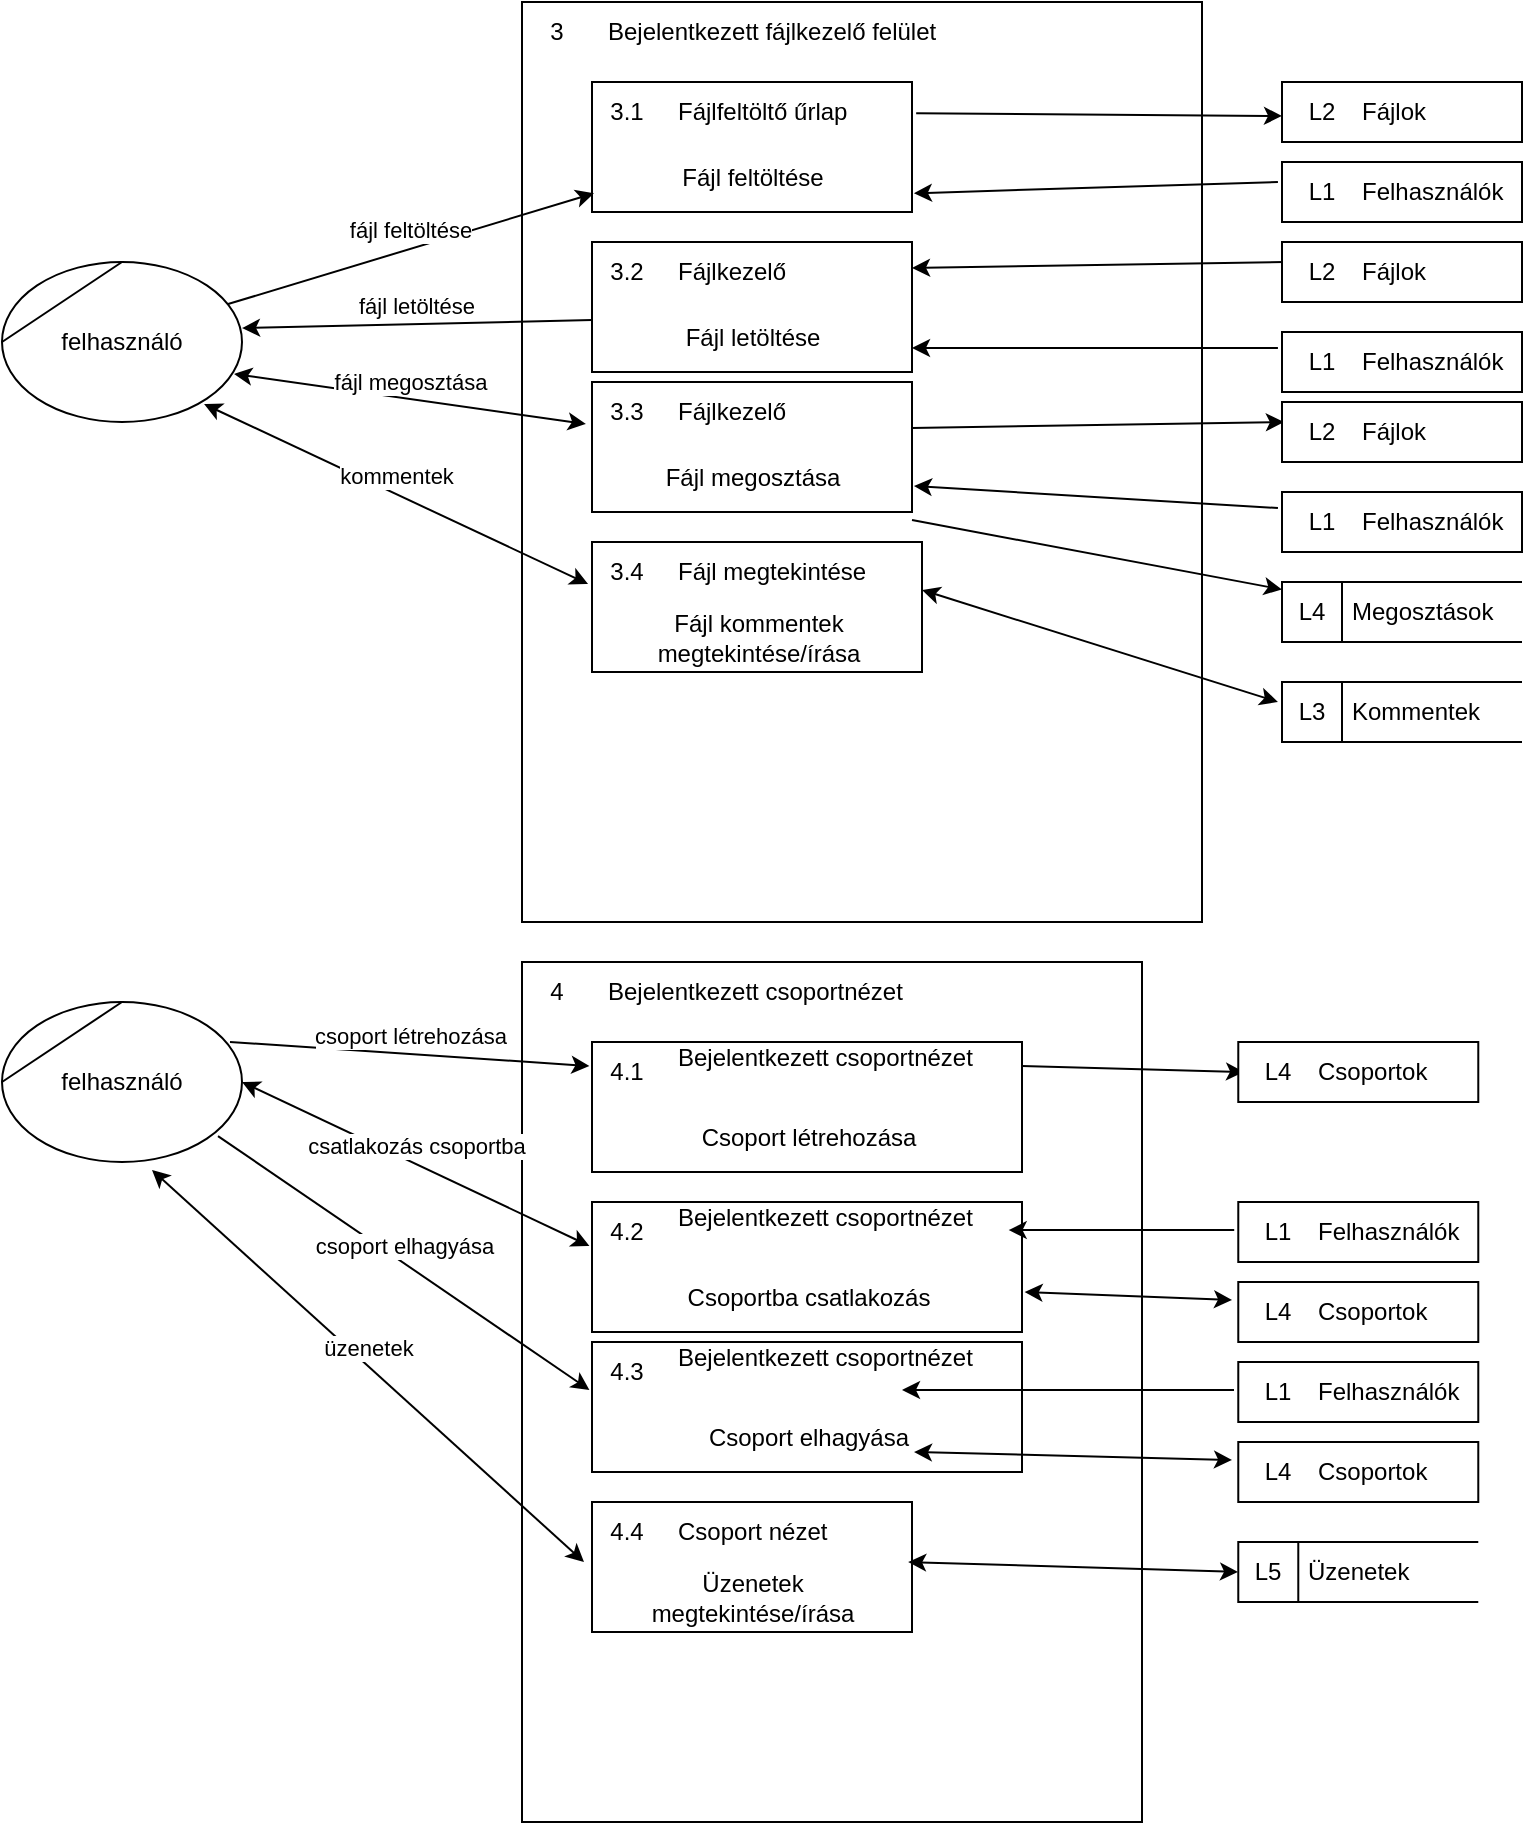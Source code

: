 <mxfile version="20.8.20"><diagram name="Page-1" id="6DX93aW98wJPo19K-ddq"><mxGraphModel dx="821" dy="747" grid="1" gridSize="10" guides="1" tooltips="1" connect="1" arrows="1" fold="1" page="1" pageScale="1" pageWidth="850" pageHeight="1100" math="0" shadow="0"><root><mxCell id="0"/><mxCell id="1" parent="0"/><mxCell id="KDVa2ICeafjEA2x_ZxKe-20" value="felhasználó" style="shape=stencil(tZRtjoMgEIZPw98GJR6gYXfvQe10nZQCAbYft99RNKlW7GajiTGZeeXhnZGBCRka5YCVvGHig5VlwTm9Kb5NYhUc1DElr8qjOmhISojenuGGx9gz0DTgMbaq+GR8T9+0j5C1NYYgaE0YKU86wRQaWsvvCdZv/xhFjvgXiOB7kynLyq+/Y3fVNuBiI79j7OB+db/rgceOi61+3Grg4v9YISmTO9xCHlR9/vb2xxxnzYDW6AK8OfLTeZzO66ynzM5CnqyHBUsn1DqN9UITnWoH/kUY5Iu9PtVUzRY1jx4IGk22K9UioSs+44+uvFxl3bKX1nTZdE12iV8=);whiteSpace=wrap;html=1;" vertex="1" parent="1"><mxGeometry x="40" y="180" width="120" height="80" as="geometry"/></mxCell><mxCell id="KDVa2ICeafjEA2x_ZxKe-21" value="" style="html=1;dashed=0;whitespace=wrap;shape=mxgraph.dfd.process;align=center;container=1;collapsible=0;spacingTop=30;" vertex="1" parent="1"><mxGeometry x="300" y="50" width="340" height="460" as="geometry"/></mxCell><mxCell id="KDVa2ICeafjEA2x_ZxKe-22" value="3" style="text;html=1;strokeColor=none;fillColor=none;align=center;verticalAlign=middle;whiteSpace=wrap;rounded=0;movable=0;resizable=0;rotatable=0;cloneable=0;deletable=0;connectable=0;allowArrows=0;pointerEvents=1;" vertex="1" parent="KDVa2ICeafjEA2x_ZxKe-21"><mxGeometry width="35" height="30" as="geometry"/></mxCell><mxCell id="KDVa2ICeafjEA2x_ZxKe-23" value="Bejelentkezett fájlkezelő felület" style="text;html=1;strokeColor=none;fillColor=none;align=left;verticalAlign=middle;whiteSpace=wrap;rounded=0;movable=0;resizable=0;connectable=0;allowArrows=0;rotatable=0;cloneable=0;deletable=0;spacingLeft=6;autosize=1;resizeWidth=0;" vertex="1" parent="KDVa2ICeafjEA2x_ZxKe-21"><mxGeometry x="35" width="190" height="30" as="geometry"/></mxCell><mxCell id="KDVa2ICeafjEA2x_ZxKe-81" value="Fájl kommentek&lt;br&gt;megtekintése/írása" style="html=1;dashed=0;whitespace=wrap;shape=mxgraph.dfd.process;align=center;container=1;collapsible=0;spacingTop=30;" vertex="1" parent="KDVa2ICeafjEA2x_ZxKe-21"><mxGeometry x="35" y="270" width="165" height="65" as="geometry"/></mxCell><mxCell id="KDVa2ICeafjEA2x_ZxKe-82" value="3.4" style="text;html=1;strokeColor=none;fillColor=none;align=center;verticalAlign=middle;whiteSpace=wrap;rounded=0;movable=0;resizable=0;rotatable=0;cloneable=0;deletable=0;connectable=0;allowArrows=0;pointerEvents=1;" vertex="1" parent="KDVa2ICeafjEA2x_ZxKe-81"><mxGeometry width="35" height="30" as="geometry"/></mxCell><mxCell id="KDVa2ICeafjEA2x_ZxKe-83" value="Fájl megtekintése" style="text;html=1;strokeColor=none;fillColor=none;align=left;verticalAlign=middle;whiteSpace=wrap;rounded=0;movable=0;resizable=0;connectable=0;allowArrows=0;rotatable=0;cloneable=0;deletable=0;spacingLeft=6;autosize=1;resizeWidth=0;" vertex="1" parent="KDVa2ICeafjEA2x_ZxKe-81"><mxGeometry x="35" width="130" height="30" as="geometry"/></mxCell><mxCell id="KDVa2ICeafjEA2x_ZxKe-85" value="Fájl feltöltése" style="html=1;dashed=0;whitespace=wrap;shape=mxgraph.dfd.process2;align=center;container=1;collapsible=0;spacingTop=30;" vertex="1" parent="KDVa2ICeafjEA2x_ZxKe-21"><mxGeometry x="35" y="40" width="160" height="65" as="geometry"/></mxCell><mxCell id="KDVa2ICeafjEA2x_ZxKe-86" value="3.1" style="text;html=1;strokeColor=none;fillColor=none;align=center;verticalAlign=middle;whiteSpace=wrap;rounded=0;connectable=0;allowArrows=0;editable=1;movable=0;resizable=0;rotatable=0;deletable=0;locked=0;cloneable=0;" vertex="1" parent="KDVa2ICeafjEA2x_ZxKe-85"><mxGeometry width="35" height="30" as="geometry"/></mxCell><mxCell id="KDVa2ICeafjEA2x_ZxKe-87" value="Fájlfeltöltő űrlap" style="text;strokeColor=none;fillColor=none;align=left;verticalAlign=middle;whiteSpace=wrap;rounded=0;autosize=1;connectable=0;allowArrows=0;movable=0;resizable=0;rotatable=0;deletable=0;cloneable=0;spacingLeft=6;fontStyle=0;html=1;" vertex="1" parent="KDVa2ICeafjEA2x_ZxKe-85"><mxGeometry x="35" width="110" height="30" as="geometry"/></mxCell><mxCell id="KDVa2ICeafjEA2x_ZxKe-89" value="Fájl letöltése" style="html=1;dashed=0;whitespace=wrap;shape=mxgraph.dfd.process2;align=center;container=1;collapsible=0;spacingTop=30;" vertex="1" parent="KDVa2ICeafjEA2x_ZxKe-21"><mxGeometry x="35" y="120" width="160" height="65" as="geometry"/></mxCell><mxCell id="KDVa2ICeafjEA2x_ZxKe-90" value="3.2" style="text;html=1;strokeColor=none;fillColor=none;align=center;verticalAlign=middle;whiteSpace=wrap;rounded=0;connectable=0;allowArrows=0;editable=1;movable=0;resizable=0;rotatable=0;deletable=0;locked=0;cloneable=0;" vertex="1" parent="KDVa2ICeafjEA2x_ZxKe-89"><mxGeometry width="35" height="30" as="geometry"/></mxCell><mxCell id="KDVa2ICeafjEA2x_ZxKe-91" value="Fájlkezelő" style="text;strokeColor=none;fillColor=none;align=left;verticalAlign=middle;whiteSpace=wrap;rounded=0;autosize=1;connectable=0;allowArrows=0;movable=0;resizable=0;rotatable=0;deletable=0;cloneable=0;spacingLeft=6;fontStyle=0;html=1;" vertex="1" parent="KDVa2ICeafjEA2x_ZxKe-89"><mxGeometry x="35" width="80" height="30" as="geometry"/></mxCell><mxCell id="KDVa2ICeafjEA2x_ZxKe-92" value="Fájl megosztása" style="html=1;dashed=0;whitespace=wrap;shape=mxgraph.dfd.process2;align=center;container=1;collapsible=0;spacingTop=30;" vertex="1" parent="KDVa2ICeafjEA2x_ZxKe-21"><mxGeometry x="35" y="190" width="160" height="65" as="geometry"/></mxCell><mxCell id="KDVa2ICeafjEA2x_ZxKe-93" value="3.3" style="text;html=1;strokeColor=none;fillColor=none;align=center;verticalAlign=middle;whiteSpace=wrap;rounded=0;connectable=0;allowArrows=0;editable=1;movable=0;resizable=0;rotatable=0;deletable=0;locked=0;cloneable=0;" vertex="1" parent="KDVa2ICeafjEA2x_ZxKe-92"><mxGeometry width="35" height="30" as="geometry"/></mxCell><mxCell id="KDVa2ICeafjEA2x_ZxKe-94" value="Fájlkezelő" style="text;strokeColor=none;fillColor=none;align=left;verticalAlign=middle;whiteSpace=wrap;rounded=0;autosize=1;connectable=0;allowArrows=0;movable=0;resizable=0;rotatable=0;deletable=0;cloneable=0;spacingLeft=6;fontStyle=0;html=1;" vertex="1" parent="KDVa2ICeafjEA2x_ZxKe-92"><mxGeometry x="35" width="80" height="30" as="geometry"/></mxCell><mxCell id="KDVa2ICeafjEA2x_ZxKe-24" value="fájl feltöltése" style="endArrow=classic;html=1;rounded=0;verticalAlign=bottom;exitX=0.942;exitY=0.263;exitDx=0;exitDy=0;exitPerimeter=0;entryX=0.006;entryY=0.933;entryDx=0;entryDy=0;entryPerimeter=0;startArrow=none;startFill=0;" edge="1" parent="1" source="KDVa2ICeafjEA2x_ZxKe-20"><mxGeometry x="0.0" width="50" height="50" relative="1" as="geometry"><mxPoint x="161" y="201" as="sourcePoint"/><mxPoint x="335.96" y="145.645" as="targetPoint"/><mxPoint as="offset"/></mxGeometry></mxCell><mxCell id="KDVa2ICeafjEA2x_ZxKe-27" value="" style="endArrow=classic;html=1;rounded=0;verticalAlign=bottom;exitX=1.013;exitY=0.317;exitDx=0;exitDy=0;exitPerimeter=0;entryX=0;entryY=0.733;entryDx=0;entryDy=0;entryPerimeter=0;startArrow=none;startFill=0;" edge="1" parent="1"><mxGeometry width="50" height="50" relative="1" as="geometry"><mxPoint x="497.08" y="105.605" as="sourcePoint"/><mxPoint x="680" y="106.99" as="targetPoint"/></mxGeometry></mxCell><mxCell id="KDVa2ICeafjEA2x_ZxKe-28" value="Kommentek" style="html=1;dashed=0;whitespace=wrap;shape=mxgraph.dfd.dataStoreID;align=left;spacingLeft=33;container=1;collapsible=0;autosize=0;" vertex="1" parent="1"><mxGeometry x="680" y="390" width="120" height="30" as="geometry"/></mxCell><mxCell id="KDVa2ICeafjEA2x_ZxKe-29" value="L3" style="text;html=1;strokeColor=none;fillColor=none;align=center;verticalAlign=middle;whiteSpace=wrap;rounded=0;movable=0;resizable=0;rotatable=0;cloneable=0;deletable=0;allowArrows=0;connectable=0;" vertex="1" parent="KDVa2ICeafjEA2x_ZxKe-28"><mxGeometry width="30" height="30" as="geometry"/></mxCell><mxCell id="KDVa2ICeafjEA2x_ZxKe-30" value="Megosztások" style="html=1;dashed=0;whitespace=wrap;shape=mxgraph.dfd.dataStoreID;align=left;spacingLeft=33;container=1;collapsible=0;autosize=0;" vertex="1" parent="1"><mxGeometry x="680" y="340" width="120" height="30" as="geometry"/></mxCell><mxCell id="KDVa2ICeafjEA2x_ZxKe-31" value="L4" style="text;html=1;strokeColor=none;fillColor=none;align=center;verticalAlign=middle;whiteSpace=wrap;rounded=0;movable=0;resizable=0;rotatable=0;cloneable=0;deletable=0;allowArrows=0;connectable=0;" vertex="1" parent="KDVa2ICeafjEA2x_ZxKe-30"><mxGeometry width="30" height="30" as="geometry"/></mxCell><mxCell id="KDVa2ICeafjEA2x_ZxKe-32" value="" style="endArrow=classic;html=1;rounded=0;verticalAlign=bottom;startArrow=classic;startFill=1;entryX=-0.017;entryY=0.333;entryDx=0;entryDy=0;entryPerimeter=0;exitX=1;exitY=0.369;exitDx=0;exitDy=0;exitPerimeter=0;" edge="1" parent="1" target="KDVa2ICeafjEA2x_ZxKe-28" source="KDVa2ICeafjEA2x_ZxKe-81"><mxGeometry width="50" height="50" relative="1" as="geometry"><mxPoint x="500" y="430.429" as="sourcePoint"/><mxPoint x="650" y="409" as="targetPoint"/></mxGeometry></mxCell><mxCell id="KDVa2ICeafjEA2x_ZxKe-33" value="" style="endArrow=classic;html=1;rounded=0;verticalAlign=bottom;startArrow=none;startFill=0;exitX=1;exitY=0.985;exitDx=0;exitDy=0;exitPerimeter=0;" edge="1" parent="1" target="KDVa2ICeafjEA2x_ZxKe-30"><mxGeometry width="50" height="50" relative="1" as="geometry"><mxPoint x="495" y="309.025" as="sourcePoint"/><mxPoint x="700" y="300" as="targetPoint"/></mxGeometry></mxCell><mxCell id="KDVa2ICeafjEA2x_ZxKe-34" value="" style="html=1;dashed=0;whitespace=wrap;shape=mxgraph.dfd.process;align=center;container=1;collapsible=0;spacingTop=30;" vertex="1" parent="1"><mxGeometry x="300" y="530" width="310" height="430" as="geometry"/></mxCell><mxCell id="KDVa2ICeafjEA2x_ZxKe-35" value="4" style="text;html=1;strokeColor=none;fillColor=none;align=center;verticalAlign=middle;whiteSpace=wrap;rounded=0;movable=0;resizable=0;rotatable=0;cloneable=0;deletable=0;connectable=0;allowArrows=0;pointerEvents=1;" vertex="1" parent="KDVa2ICeafjEA2x_ZxKe-34"><mxGeometry width="35" height="30" as="geometry"/></mxCell><mxCell id="KDVa2ICeafjEA2x_ZxKe-36" value="Bejelentkezett csoportnézet" style="text;html=1;strokeColor=none;fillColor=none;align=left;verticalAlign=middle;whiteSpace=wrap;rounded=0;movable=0;resizable=0;connectable=0;allowArrows=0;rotatable=0;cloneable=0;deletable=0;spacingLeft=6;autosize=1;resizeWidth=0;" vertex="1" parent="KDVa2ICeafjEA2x_ZxKe-34"><mxGeometry x="35" width="180" height="30" as="geometry"/></mxCell><mxCell id="KDVa2ICeafjEA2x_ZxKe-95" value="Üzenetek&lt;br&gt;megtekintése/írása" style="html=1;dashed=0;whitespace=wrap;shape=mxgraph.dfd.process;align=center;container=1;collapsible=0;spacingTop=30;" vertex="1" parent="KDVa2ICeafjEA2x_ZxKe-34"><mxGeometry x="35" y="270" width="160" height="65" as="geometry"/></mxCell><mxCell id="KDVa2ICeafjEA2x_ZxKe-96" value="4.4" style="text;html=1;strokeColor=none;fillColor=none;align=center;verticalAlign=middle;whiteSpace=wrap;rounded=0;movable=0;resizable=0;rotatable=0;cloneable=0;deletable=0;connectable=0;allowArrows=0;pointerEvents=1;" vertex="1" parent="KDVa2ICeafjEA2x_ZxKe-95"><mxGeometry width="35" height="30" as="geometry"/></mxCell><mxCell id="KDVa2ICeafjEA2x_ZxKe-97" value="Csoport nézet" style="text;html=1;strokeColor=none;fillColor=none;align=left;verticalAlign=middle;whiteSpace=wrap;rounded=0;movable=0;resizable=0;connectable=0;allowArrows=0;rotatable=0;cloneable=0;deletable=0;spacingLeft=6;autosize=1;resizeWidth=0;" vertex="1" parent="KDVa2ICeafjEA2x_ZxKe-95"><mxGeometry x="35" width="100" height="30" as="geometry"/></mxCell><mxCell id="KDVa2ICeafjEA2x_ZxKe-98" value="Csoport létrehozása" style="html=1;dashed=0;whitespace=wrap;shape=mxgraph.dfd.process2;align=center;container=1;collapsible=0;spacingTop=30;" vertex="1" parent="KDVa2ICeafjEA2x_ZxKe-34"><mxGeometry x="35" y="40" width="215" height="65" as="geometry"/></mxCell><mxCell id="KDVa2ICeafjEA2x_ZxKe-99" value="4.1" style="text;html=1;strokeColor=none;fillColor=none;align=center;verticalAlign=middle;whiteSpace=wrap;rounded=0;connectable=0;allowArrows=0;editable=1;movable=0;resizable=0;rotatable=0;deletable=0;locked=0;cloneable=0;" vertex="1" parent="KDVa2ICeafjEA2x_ZxKe-98"><mxGeometry width="35" height="30" as="geometry"/></mxCell><mxCell id="KDVa2ICeafjEA2x_ZxKe-100" value="&#xA;Bejelentkezett csoportnézet&#xA;&#xA;" style="text;strokeColor=none;fillColor=none;align=left;verticalAlign=middle;whiteSpace=wrap;rounded=0;autosize=1;connectable=0;allowArrows=0;movable=0;resizable=0;rotatable=0;deletable=0;cloneable=0;spacingLeft=6;fontStyle=0;html=1;" vertex="1" parent="KDVa2ICeafjEA2x_ZxKe-98"><mxGeometry x="35" y="-15" width="180" height="60" as="geometry"/></mxCell><mxCell id="KDVa2ICeafjEA2x_ZxKe-101" value="Csoportba csatlakozás" style="html=1;dashed=0;whitespace=wrap;shape=mxgraph.dfd.process2;align=center;container=1;collapsible=0;spacingTop=30;" vertex="1" parent="KDVa2ICeafjEA2x_ZxKe-34"><mxGeometry x="35" y="120" width="215" height="65" as="geometry"/></mxCell><mxCell id="KDVa2ICeafjEA2x_ZxKe-102" value="4.2" style="text;html=1;strokeColor=none;fillColor=none;align=center;verticalAlign=middle;whiteSpace=wrap;rounded=0;connectable=0;allowArrows=0;editable=1;movable=0;resizable=0;rotatable=0;deletable=0;locked=0;cloneable=0;" vertex="1" parent="KDVa2ICeafjEA2x_ZxKe-101"><mxGeometry width="35" height="30" as="geometry"/></mxCell><mxCell id="KDVa2ICeafjEA2x_ZxKe-103" value="&#xA;Bejelentkezett csoportnézet&#xA;&#xA;" style="text;strokeColor=none;fillColor=none;align=left;verticalAlign=middle;whiteSpace=wrap;rounded=0;autosize=1;connectable=0;allowArrows=0;movable=0;resizable=0;rotatable=0;deletable=0;cloneable=0;spacingLeft=6;fontStyle=0;html=1;" vertex="1" parent="KDVa2ICeafjEA2x_ZxKe-101"><mxGeometry x="35" y="-15" width="180" height="60" as="geometry"/></mxCell><mxCell id="KDVa2ICeafjEA2x_ZxKe-104" value="Csoport elhagyása" style="html=1;dashed=0;whitespace=wrap;shape=mxgraph.dfd.process2;align=center;container=1;collapsible=0;spacingTop=30;" vertex="1" parent="KDVa2ICeafjEA2x_ZxKe-34"><mxGeometry x="35" y="190" width="215" height="65" as="geometry"/></mxCell><mxCell id="KDVa2ICeafjEA2x_ZxKe-105" value="4.3" style="text;html=1;strokeColor=none;fillColor=none;align=center;verticalAlign=middle;whiteSpace=wrap;rounded=0;connectable=0;allowArrows=0;editable=1;movable=0;resizable=0;rotatable=0;deletable=0;locked=0;cloneable=0;" vertex="1" parent="KDVa2ICeafjEA2x_ZxKe-104"><mxGeometry width="35" height="30" as="geometry"/></mxCell><mxCell id="KDVa2ICeafjEA2x_ZxKe-106" value="&#xA;Bejelentkezett csoportnézet&#xA;&#xA;" style="text;strokeColor=none;fillColor=none;align=left;verticalAlign=middle;whiteSpace=wrap;rounded=0;autosize=1;connectable=0;allowArrows=0;movable=0;resizable=0;rotatable=0;deletable=0;cloneable=0;spacingLeft=6;fontStyle=0;html=1;" vertex="1" parent="KDVa2ICeafjEA2x_ZxKe-104"><mxGeometry x="35" y="-15" width="180" height="60" as="geometry"/></mxCell><mxCell id="KDVa2ICeafjEA2x_ZxKe-37" value="felhasználó" style="shape=stencil(tZRtjoMgEIZPw98GJR6gYXfvQe10nZQCAbYft99RNKlW7GajiTGZeeXhnZGBCRka5YCVvGHig5VlwTm9Kb5NYhUc1DElr8qjOmhISojenuGGx9gz0DTgMbaq+GR8T9+0j5C1NYYgaE0YKU86wRQaWsvvCdZv/xhFjvgXiOB7kynLyq+/Y3fVNuBiI79j7OB+db/rgceOi61+3Grg4v9YISmTO9xCHlR9/vb2xxxnzYDW6AK8OfLTeZzO66ynzM5CnqyHBUsn1DqN9UITnWoH/kUY5Iu9PtVUzRY1jx4IGk22K9UioSs+44+uvFxl3bKX1nTZdE12iV8=);whiteSpace=wrap;html=1;" vertex="1" parent="1"><mxGeometry x="40" y="550" width="120" height="80" as="geometry"/></mxCell><mxCell id="KDVa2ICeafjEA2x_ZxKe-38" value="csoport létrehozása" style="endArrow=classic;html=1;rounded=0;verticalAlign=bottom;exitX=0.95;exitY=0.25;exitDx=0;exitDy=0;exitPerimeter=0;entryX=-0.006;entryY=0.185;entryDx=0;entryDy=0;entryPerimeter=0;startArrow=none;startFill=0;" edge="1" parent="1" source="KDVa2ICeafjEA2x_ZxKe-37" target="KDVa2ICeafjEA2x_ZxKe-98"><mxGeometry width="50" height="50" relative="1" as="geometry"><mxPoint x="173" y="441" as="sourcePoint"/><mxPoint x="351" y="439" as="targetPoint"/></mxGeometry></mxCell><mxCell id="KDVa2ICeafjEA2x_ZxKe-41" value="Felhasználók" style="html=1;dashed=0;whitespace=wrap;shape=mxgraph.dfd.dataStoreID2;align=left;spacingLeft=38;container=1;collapsible=0;" vertex="1" parent="1"><mxGeometry x="680" y="130" width="120" height="30" as="geometry"/></mxCell><mxCell id="KDVa2ICeafjEA2x_ZxKe-42" value="L1" style="text;html=1;strokeColor=none;fillColor=none;align=center;verticalAlign=middle;whiteSpace=wrap;rounded=0;connectable=0;allowArrows=0;movable=0;resizable=0;rotatable=0;cloneable=0;deletable=0;" vertex="1" parent="KDVa2ICeafjEA2x_ZxKe-41"><mxGeometry x="5" width="30" height="30" as="geometry"/></mxCell><mxCell id="KDVa2ICeafjEA2x_ZxKe-43" value="" style="endArrow=none;html=1;rounded=0;verticalAlign=bottom;startArrow=classic;startFill=1;exitX=1.006;exitY=0.933;exitDx=0;exitDy=0;exitPerimeter=0;entryX=-0.017;entryY=0.333;entryDx=0;entryDy=0;entryPerimeter=0;endFill=0;" edge="1" parent="1" target="KDVa2ICeafjEA2x_ZxKe-41"><mxGeometry width="50" height="50" relative="1" as="geometry"><mxPoint x="495.96" y="145.645" as="sourcePoint"/><mxPoint x="650" y="483" as="targetPoint"/></mxGeometry></mxCell><mxCell id="KDVa2ICeafjEA2x_ZxKe-44" value="Felhasználók" style="html=1;dashed=0;whitespace=wrap;shape=mxgraph.dfd.dataStoreID2;align=left;spacingLeft=38;container=1;collapsible=0;" vertex="1" parent="1"><mxGeometry x="658.14" y="650" width="120" height="30" as="geometry"/></mxCell><mxCell id="KDVa2ICeafjEA2x_ZxKe-45" value="L1" style="text;html=1;strokeColor=none;fillColor=none;align=center;verticalAlign=middle;whiteSpace=wrap;rounded=0;connectable=0;allowArrows=0;movable=0;resizable=0;rotatable=0;cloneable=0;deletable=0;" vertex="1" parent="KDVa2ICeafjEA2x_ZxKe-44"><mxGeometry x="5" width="30" height="30" as="geometry"/></mxCell><mxCell id="KDVa2ICeafjEA2x_ZxKe-46" value="" style="endArrow=classic;html=1;rounded=0;verticalAlign=bottom;startArrow=none;startFill=0;exitX=1;exitY=0.185;exitDx=0;exitDy=0;exitPerimeter=0;entryX=0.024;entryY=0.5;entryDx=0;entryDy=0;entryPerimeter=0;" edge="1" parent="1" source="KDVa2ICeafjEA2x_ZxKe-98" target="KDVa2ICeafjEA2x_ZxKe-111"><mxGeometry width="50" height="50" relative="1" as="geometry"><mxPoint x="630.0" y="715.56" as="sourcePoint"/><mxPoint x="656.1" y="585" as="targetPoint"/></mxGeometry></mxCell><mxCell id="KDVa2ICeafjEA2x_ZxKe-47" value="" style="endArrow=none;html=1;rounded=0;verticalAlign=bottom;startArrow=classic;startFill=1;entryX=-0.017;entryY=0.467;entryDx=0;entryDy=0;entryPerimeter=0;exitX=0.969;exitY=0.216;exitDx=0;exitDy=0;exitPerimeter=0;endFill=0;" edge="1" parent="1" source="KDVa2ICeafjEA2x_ZxKe-101" target="KDVa2ICeafjEA2x_ZxKe-44"><mxGeometry width="50" height="50" relative="1" as="geometry"><mxPoint x="630.0" y="991.19" as="sourcePoint"/><mxPoint x="688.14" y="563" as="targetPoint"/></mxGeometry></mxCell><mxCell id="KDVa2ICeafjEA2x_ZxKe-49" value="Üzenetek" style="html=1;dashed=0;whitespace=wrap;shape=mxgraph.dfd.dataStoreID;align=left;spacingLeft=33;container=1;collapsible=0;autosize=0;" vertex="1" parent="1"><mxGeometry x="658.14" y="820" width="120" height="30" as="geometry"/></mxCell><mxCell id="KDVa2ICeafjEA2x_ZxKe-50" value="L5" style="text;html=1;strokeColor=none;fillColor=none;align=center;verticalAlign=middle;whiteSpace=wrap;rounded=0;movable=0;resizable=0;rotatable=0;cloneable=0;deletable=0;allowArrows=0;connectable=0;" vertex="1" parent="KDVa2ICeafjEA2x_ZxKe-49"><mxGeometry width="30" height="30" as="geometry"/></mxCell><mxCell id="KDVa2ICeafjEA2x_ZxKe-51" value="" style="endArrow=classic;html=1;rounded=0;verticalAlign=bottom;startArrow=classic;startFill=1;exitX=0.988;exitY=0.462;exitDx=0;exitDy=0;exitPerimeter=0;entryX=-0.001;entryY=0.5;entryDx=0;entryDy=0;entryPerimeter=0;" edge="1" parent="1" source="KDVa2ICeafjEA2x_ZxKe-95" target="KDVa2ICeafjEA2x_ZxKe-49"><mxGeometry width="50" height="50" relative="1" as="geometry"><mxPoint x="630.0" y="844.56" as="sourcePoint"/><mxPoint x="660" y="880" as="targetPoint"/></mxGeometry></mxCell><mxCell id="KDVa2ICeafjEA2x_ZxKe-58" value="fájl letöltése" style="endArrow=none;html=1;rounded=0;verticalAlign=bottom;exitX=1;exitY=0.413;exitDx=0;exitDy=0;exitPerimeter=0;entryX=0;entryY=0.6;entryDx=0;entryDy=0;entryPerimeter=0;startArrow=classic;startFill=1;endFill=0;" edge="1" parent="1" source="KDVa2ICeafjEA2x_ZxKe-20"><mxGeometry x="0.0" width="50" height="50" relative="1" as="geometry"><mxPoint x="163" y="211" as="sourcePoint"/><mxPoint x="335" y="209" as="targetPoint"/><mxPoint as="offset"/></mxGeometry></mxCell><mxCell id="KDVa2ICeafjEA2x_ZxKe-62" value="Felhasználók" style="html=1;dashed=0;whitespace=wrap;shape=mxgraph.dfd.dataStoreID2;align=left;spacingLeft=38;container=1;collapsible=0;" vertex="1" parent="1"><mxGeometry x="680" y="215" width="120" height="30" as="geometry"/></mxCell><mxCell id="KDVa2ICeafjEA2x_ZxKe-63" value="L1" style="text;html=1;strokeColor=none;fillColor=none;align=center;verticalAlign=middle;whiteSpace=wrap;rounded=0;connectable=0;allowArrows=0;movable=0;resizable=0;rotatable=0;cloneable=0;deletable=0;" vertex="1" parent="KDVa2ICeafjEA2x_ZxKe-62"><mxGeometry x="5" width="30" height="30" as="geometry"/></mxCell><mxCell id="KDVa2ICeafjEA2x_ZxKe-64" value="" style="endArrow=none;html=1;rounded=0;verticalAlign=bottom;exitX=1;exitY=0.2;exitDx=0;exitDy=0;exitPerimeter=0;entryX=0.008;entryY=0.333;entryDx=0;entryDy=0;entryPerimeter=0;startArrow=classic;startFill=1;endFill=0;" edge="1" parent="1"><mxGeometry width="50" height="50" relative="1" as="geometry"><mxPoint x="495" y="183" as="sourcePoint"/><mxPoint x="680.96" y="179.99" as="targetPoint"/></mxGeometry></mxCell><mxCell id="KDVa2ICeafjEA2x_ZxKe-65" value="" style="endArrow=none;html=1;rounded=0;verticalAlign=bottom;startArrow=classic;startFill=1;exitX=1;exitY=0.815;exitDx=0;exitDy=0;exitPerimeter=0;entryX=-0.017;entryY=0.267;entryDx=0;entryDy=0;entryPerimeter=0;endFill=0;" edge="1" parent="1" target="KDVa2ICeafjEA2x_ZxKe-62"><mxGeometry width="50" height="50" relative="1" as="geometry"><mxPoint x="495" y="222.975" as="sourcePoint"/><mxPoint x="688" y="150" as="targetPoint"/></mxGeometry></mxCell><mxCell id="KDVa2ICeafjEA2x_ZxKe-66" value="Fájlok" style="html=1;dashed=0;whitespace=wrap;shape=mxgraph.dfd.dataStoreID2;align=left;spacingLeft=38;container=1;collapsible=0;" vertex="1" parent="1"><mxGeometry x="680" y="90" width="120" height="30" as="geometry"/></mxCell><mxCell id="KDVa2ICeafjEA2x_ZxKe-67" value="L2" style="text;html=1;strokeColor=none;fillColor=none;align=center;verticalAlign=middle;whiteSpace=wrap;rounded=0;connectable=0;allowArrows=0;movable=0;resizable=0;rotatable=0;cloneable=0;deletable=0;" vertex="1" parent="KDVa2ICeafjEA2x_ZxKe-66"><mxGeometry x="5" width="30" height="30" as="geometry"/></mxCell><mxCell id="KDVa2ICeafjEA2x_ZxKe-68" value="Fájlok" style="html=1;dashed=0;whitespace=wrap;shape=mxgraph.dfd.dataStoreID2;align=left;spacingLeft=38;container=1;collapsible=0;" vertex="1" parent="1"><mxGeometry x="680" y="170" width="120" height="30" as="geometry"/></mxCell><mxCell id="KDVa2ICeafjEA2x_ZxKe-69" value="L2" style="text;html=1;strokeColor=none;fillColor=none;align=center;verticalAlign=middle;whiteSpace=wrap;rounded=0;connectable=0;allowArrows=0;movable=0;resizable=0;rotatable=0;cloneable=0;deletable=0;" vertex="1" parent="KDVa2ICeafjEA2x_ZxKe-68"><mxGeometry x="5" width="30" height="30" as="geometry"/></mxCell><mxCell id="KDVa2ICeafjEA2x_ZxKe-73" value="fájl megosztása" style="endArrow=classic;html=1;rounded=0;verticalAlign=bottom;entryX=-0.019;entryY=0.246;entryDx=0;entryDy=0;entryPerimeter=0;startArrow=classic;startFill=1;endFill=1;exitX=0.967;exitY=0.7;exitDx=0;exitDy=0;exitPerimeter=0;" edge="1" parent="1" source="KDVa2ICeafjEA2x_ZxKe-20"><mxGeometry x="0.0" width="50" height="50" relative="1" as="geometry"><mxPoint x="170" y="223" as="sourcePoint"/><mxPoint x="331.96" y="260.99" as="targetPoint"/><mxPoint as="offset"/></mxGeometry></mxCell><mxCell id="KDVa2ICeafjEA2x_ZxKe-75" value="Felhasználók" style="html=1;dashed=0;whitespace=wrap;shape=mxgraph.dfd.dataStoreID2;align=left;spacingLeft=38;container=1;collapsible=0;" vertex="1" parent="1"><mxGeometry x="680" y="295" width="120" height="30" as="geometry"/></mxCell><mxCell id="KDVa2ICeafjEA2x_ZxKe-76" value="L1" style="text;html=1;strokeColor=none;fillColor=none;align=center;verticalAlign=middle;whiteSpace=wrap;rounded=0;connectable=0;allowArrows=0;movable=0;resizable=0;rotatable=0;cloneable=0;deletable=0;" vertex="1" parent="KDVa2ICeafjEA2x_ZxKe-75"><mxGeometry x="5" width="30" height="30" as="geometry"/></mxCell><mxCell id="KDVa2ICeafjEA2x_ZxKe-77" value="" style="endArrow=classic;html=1;rounded=0;verticalAlign=bottom;exitX=1;exitY=0.2;exitDx=0;exitDy=0;exitPerimeter=0;entryX=0.008;entryY=0.333;entryDx=0;entryDy=0;entryPerimeter=0;startArrow=none;startFill=0;" edge="1" parent="1"><mxGeometry width="50" height="50" relative="1" as="geometry"><mxPoint x="495" y="263" as="sourcePoint"/><mxPoint x="680.96" y="259.99" as="targetPoint"/></mxGeometry></mxCell><mxCell id="KDVa2ICeafjEA2x_ZxKe-78" value="" style="endArrow=none;html=1;rounded=0;verticalAlign=bottom;startArrow=classic;startFill=1;exitX=1.006;exitY=0.723;exitDx=0;exitDy=0;exitPerimeter=0;entryX=-0.017;entryY=0.267;entryDx=0;entryDy=0;entryPerimeter=0;endFill=0;" edge="1" parent="1" target="KDVa2ICeafjEA2x_ZxKe-75"><mxGeometry width="50" height="50" relative="1" as="geometry"><mxPoint x="495.96" y="291.995" as="sourcePoint"/><mxPoint x="688" y="230" as="targetPoint"/></mxGeometry></mxCell><mxCell id="KDVa2ICeafjEA2x_ZxKe-79" value="Fájlok" style="html=1;dashed=0;whitespace=wrap;shape=mxgraph.dfd.dataStoreID2;align=left;spacingLeft=38;container=1;collapsible=0;" vertex="1" parent="1"><mxGeometry x="680" y="250" width="120" height="30" as="geometry"/></mxCell><mxCell id="KDVa2ICeafjEA2x_ZxKe-80" value="L2" style="text;html=1;strokeColor=none;fillColor=none;align=center;verticalAlign=middle;whiteSpace=wrap;rounded=0;connectable=0;allowArrows=0;movable=0;resizable=0;rotatable=0;cloneable=0;deletable=0;" vertex="1" parent="KDVa2ICeafjEA2x_ZxKe-79"><mxGeometry x="5" width="30" height="30" as="geometry"/></mxCell><mxCell id="KDVa2ICeafjEA2x_ZxKe-84" value="kommentek" style="endArrow=classic;html=1;rounded=0;verticalAlign=bottom;entryX=-0.012;entryY=0.323;entryDx=0;entryDy=0;entryPerimeter=0;startArrow=classic;startFill=1;endFill=1;exitX=0.842;exitY=0.888;exitDx=0;exitDy=0;exitPerimeter=0;" edge="1" parent="1" source="KDVa2ICeafjEA2x_ZxKe-20" target="KDVa2ICeafjEA2x_ZxKe-81"><mxGeometry x="0.0" width="50" height="50" relative="1" as="geometry"><mxPoint x="166" y="246" as="sourcePoint"/><mxPoint x="342" y="271" as="targetPoint"/><mxPoint as="offset"/></mxGeometry></mxCell><mxCell id="KDVa2ICeafjEA2x_ZxKe-111" value="Csoportok" style="html=1;dashed=0;whitespace=wrap;shape=mxgraph.dfd.dataStoreID2;align=left;spacingLeft=38;container=1;collapsible=0;" vertex="1" parent="1"><mxGeometry x="658.14" y="570" width="120" height="30" as="geometry"/></mxCell><mxCell id="KDVa2ICeafjEA2x_ZxKe-112" value="L4" style="text;html=1;strokeColor=none;fillColor=none;align=center;verticalAlign=middle;whiteSpace=wrap;rounded=0;connectable=0;allowArrows=0;movable=0;resizable=0;rotatable=0;cloneable=0;deletable=0;" vertex="1" parent="KDVa2ICeafjEA2x_ZxKe-111"><mxGeometry x="5" width="30" height="30" as="geometry"/></mxCell><mxCell id="KDVa2ICeafjEA2x_ZxKe-114" value="Csoportok" style="html=1;dashed=0;whitespace=wrap;shape=mxgraph.dfd.dataStoreID2;align=left;spacingLeft=38;container=1;collapsible=0;" vertex="1" parent="1"><mxGeometry x="658.14" y="690" width="120" height="30" as="geometry"/></mxCell><mxCell id="KDVa2ICeafjEA2x_ZxKe-115" value="L4" style="text;html=1;strokeColor=none;fillColor=none;align=center;verticalAlign=middle;whiteSpace=wrap;rounded=0;connectable=0;allowArrows=0;movable=0;resizable=0;rotatable=0;cloneable=0;deletable=0;" vertex="1" parent="KDVa2ICeafjEA2x_ZxKe-114"><mxGeometry x="5" width="30" height="30" as="geometry"/></mxCell><mxCell id="KDVa2ICeafjEA2x_ZxKe-116" value="" style="endArrow=classic;html=1;rounded=0;verticalAlign=bottom;startArrow=classic;startFill=1;entryX=-0.026;entryY=0.3;entryDx=0;entryDy=0;entryPerimeter=0;exitX=1.006;exitY=0.692;exitDx=0;exitDy=0;exitPerimeter=0;endFill=1;" edge="1" parent="1" source="KDVa2ICeafjEA2x_ZxKe-101" target="KDVa2ICeafjEA2x_ZxKe-114"><mxGeometry width="50" height="50" relative="1" as="geometry"><mxPoint x="500" y="690" as="sourcePoint"/><mxPoint x="666" y="690" as="targetPoint"/></mxGeometry></mxCell><mxCell id="KDVa2ICeafjEA2x_ZxKe-118" value="Felhasználók" style="html=1;dashed=0;whitespace=wrap;shape=mxgraph.dfd.dataStoreID2;align=left;spacingLeft=38;container=1;collapsible=0;" vertex="1" parent="1"><mxGeometry x="658.14" y="730" width="120" height="30" as="geometry"/></mxCell><mxCell id="KDVa2ICeafjEA2x_ZxKe-119" value="L1" style="text;html=1;strokeColor=none;fillColor=none;align=center;verticalAlign=middle;whiteSpace=wrap;rounded=0;connectable=0;allowArrows=0;movable=0;resizable=0;rotatable=0;cloneable=0;deletable=0;" vertex="1" parent="KDVa2ICeafjEA2x_ZxKe-118"><mxGeometry x="5" width="30" height="30" as="geometry"/></mxCell><mxCell id="KDVa2ICeafjEA2x_ZxKe-120" value="Csoportok" style="html=1;dashed=0;whitespace=wrap;shape=mxgraph.dfd.dataStoreID2;align=left;spacingLeft=38;container=1;collapsible=0;" vertex="1" parent="1"><mxGeometry x="658.14" y="770" width="120" height="30" as="geometry"/></mxCell><mxCell id="KDVa2ICeafjEA2x_ZxKe-121" value="L4" style="text;html=1;strokeColor=none;fillColor=none;align=center;verticalAlign=middle;whiteSpace=wrap;rounded=0;connectable=0;allowArrows=0;movable=0;resizable=0;rotatable=0;cloneable=0;deletable=0;" vertex="1" parent="KDVa2ICeafjEA2x_ZxKe-120"><mxGeometry x="5" width="30" height="30" as="geometry"/></mxCell><mxCell id="KDVa2ICeafjEA2x_ZxKe-122" value="" style="endArrow=none;html=1;rounded=0;verticalAlign=bottom;startArrow=classic;startFill=1;entryX=-0.017;entryY=0.467;entryDx=0;entryDy=0;entryPerimeter=0;exitX=0.969;exitY=0.216;exitDx=0;exitDy=0;exitPerimeter=0;endFill=0;" edge="1" parent="1"><mxGeometry width="50" height="50" relative="1" as="geometry"><mxPoint x="490" y="744" as="sourcePoint"/><mxPoint x="656" y="744" as="targetPoint"/></mxGeometry></mxCell><mxCell id="KDVa2ICeafjEA2x_ZxKe-123" value="" style="endArrow=classic;html=1;rounded=0;verticalAlign=bottom;startArrow=classic;startFill=1;entryX=-0.026;entryY=0.3;entryDx=0;entryDy=0;entryPerimeter=0;exitX=1.006;exitY=0.692;exitDx=0;exitDy=0;exitPerimeter=0;endFill=1;" edge="1" parent="1"><mxGeometry width="50" height="50" relative="1" as="geometry"><mxPoint x="496" y="775" as="sourcePoint"/><mxPoint x="655" y="779" as="targetPoint"/></mxGeometry></mxCell><mxCell id="KDVa2ICeafjEA2x_ZxKe-124" value="csatlakozás csoportba" style="endArrow=classic;html=1;rounded=0;verticalAlign=bottom;exitX=1;exitY=0.5;exitDx=0;exitDy=0;entryX=-0.006;entryY=0.338;entryDx=0;entryDy=0;entryPerimeter=0;startArrow=classic;startFill=1;" edge="1" parent="1" source="KDVa2ICeafjEA2x_ZxKe-37" target="KDVa2ICeafjEA2x_ZxKe-101"><mxGeometry width="50" height="50" relative="1" as="geometry"><mxPoint x="164" y="580" as="sourcePoint"/><mxPoint x="344" y="592" as="targetPoint"/></mxGeometry></mxCell><mxCell id="KDVa2ICeafjEA2x_ZxKe-125" value="csoport elhagyása" style="endArrow=classic;html=1;rounded=0;verticalAlign=bottom;exitX=0.9;exitY=0.838;exitDx=0;exitDy=0;exitPerimeter=0;entryX=-0.006;entryY=0.369;entryDx=0;entryDy=0;entryPerimeter=0;startArrow=none;startFill=0;" edge="1" parent="1" source="KDVa2ICeafjEA2x_ZxKe-37" target="KDVa2ICeafjEA2x_ZxKe-104"><mxGeometry width="50" height="50" relative="1" as="geometry"><mxPoint x="174" y="590" as="sourcePoint"/><mxPoint x="354" y="602" as="targetPoint"/></mxGeometry></mxCell><mxCell id="KDVa2ICeafjEA2x_ZxKe-126" value="üzenetek" style="endArrow=classic;html=1;rounded=0;verticalAlign=bottom;exitX=0.625;exitY=1.05;exitDx=0;exitDy=0;exitPerimeter=0;entryX=-0.025;entryY=0.462;entryDx=0;entryDy=0;entryPerimeter=0;startArrow=classic;startFill=1;" edge="1" parent="1" source="KDVa2ICeafjEA2x_ZxKe-37" target="KDVa2ICeafjEA2x_ZxKe-95"><mxGeometry width="50" height="50" relative="1" as="geometry"><mxPoint x="184" y="600" as="sourcePoint"/><mxPoint x="364" y="612" as="targetPoint"/></mxGeometry></mxCell></root></mxGraphModel></diagram></mxfile>